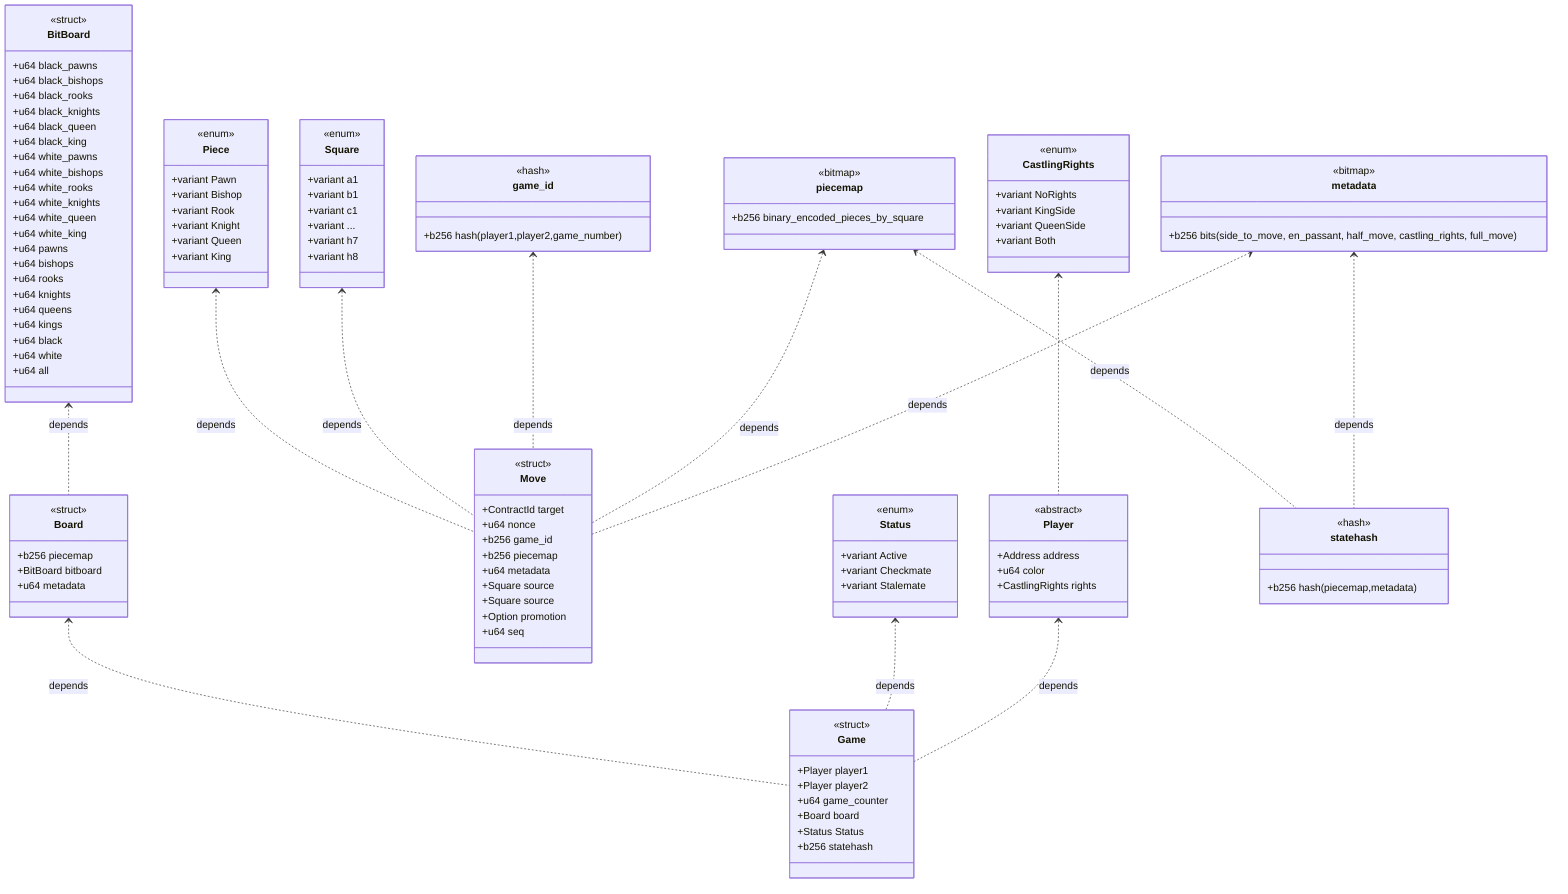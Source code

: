 classDiagram
    class Board {
        <<struct>>
        +b256 piecemap
        +BitBoard bitboard
        +u64 metadata
    }
    class BitBoard {
        <<struct>>
        +u64 black_pawns
        +u64 black_bishops
        +u64 black_rooks
        +u64 black_knights
        +u64 black_queen
        +u64 black_king
        +u64 white_pawns
        +u64 white_bishops
        +u64 white_rooks
        +u64 white_knights
        +u64 white_queen
        +u64 white_king
        +u64 pawns
        +u64 bishops
        +u64 rooks
        +u64 knights
        +u64 queens
        +u64 kings
        +u64 black
        +u64 white
        +u64 all
    }
    class Game {
        <<struct>>
        +Player player1
        +Player player2
        +u64 game_counter
        +Board board
        +Status Status
        +b256 statehash
    }
    class Move {
        <<struct>>
        +ContractId target
        +u64 nonce
        +b256 game_id
        +b256 piecemap
        +u64 metadata
        +Square source
        +Square source
        +Option<Piece> promotion
        +u64 seq
    }
    class Piece {
        <<enum>>
        +variant Pawn
        +variant Bishop
        +variant Rook
        +variant Knight
        +variant Queen
        +variant King
    }
    class Square {
        <<enum>>
        +variant a1
        +variant b1
        +variant c1
        +variant ...
        +variant h7
        +variant h8
    }
    class Status {
        <<enum>>
        +variant Active
        +variant Checkmate
        +variant Stalemate
    }
    class CastlingRights {
        <<enum>>
        +variant NoRights
        +variant KingSide
        +variant QueenSide
        +variant Both
    }

    class Player {
        <<abstract>>
        +Address address
        +u64 color
        +CastlingRights rights
    }

    class game_id {
        <<hash>>
        +b256 hash(player1,player2,game_number)
    }
    class piecemap {
        <<bitmap>>
        +b256 binary_encoded_pieces_by_square
    }
    class metadata {
        <<bitmap>>
        +b256 bits(side_to_move, en_passant, half_move, castling_rights, full_move)
    }
    class statehash {
        <<hash>>
        +b256 hash(piecemap,metadata)
    }

    CastlingRights <.. Player
    Piece <.. Move: depends
    Square <.. Move: depends
    Board <.. Game: depends
    BitBoard <.. Board: depends
    Status <.. Game: depends
    Player <.. Game: depends
    game_id <.. Move: depends
    piecemap <.. Move: depends
    metadata <.. Move: depends
    piecemap <.. statehash: depends
    metadata <.. statehash: depends